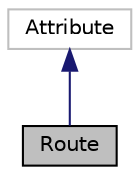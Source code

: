 digraph "Route"
{
 // LATEX_PDF_SIZE
  edge [fontname="Helvetica",fontsize="10",labelfontname="Helvetica",labelfontsize="10"];
  node [fontname="Helvetica",fontsize="10",shape=record];
  Node1 [label="Route",height=0.2,width=0.4,color="black", fillcolor="grey75", style="filled", fontcolor="black",tooltip="Annotated methods will be considered when processing incoming packets."];
  Node2 -> Node1 [dir="back",color="midnightblue",fontsize="10",style="solid"];
  Node2 [label="Attribute",height=0.2,width=0.4,color="grey75", fillcolor="white", style="filled",tooltip=" "];
}
